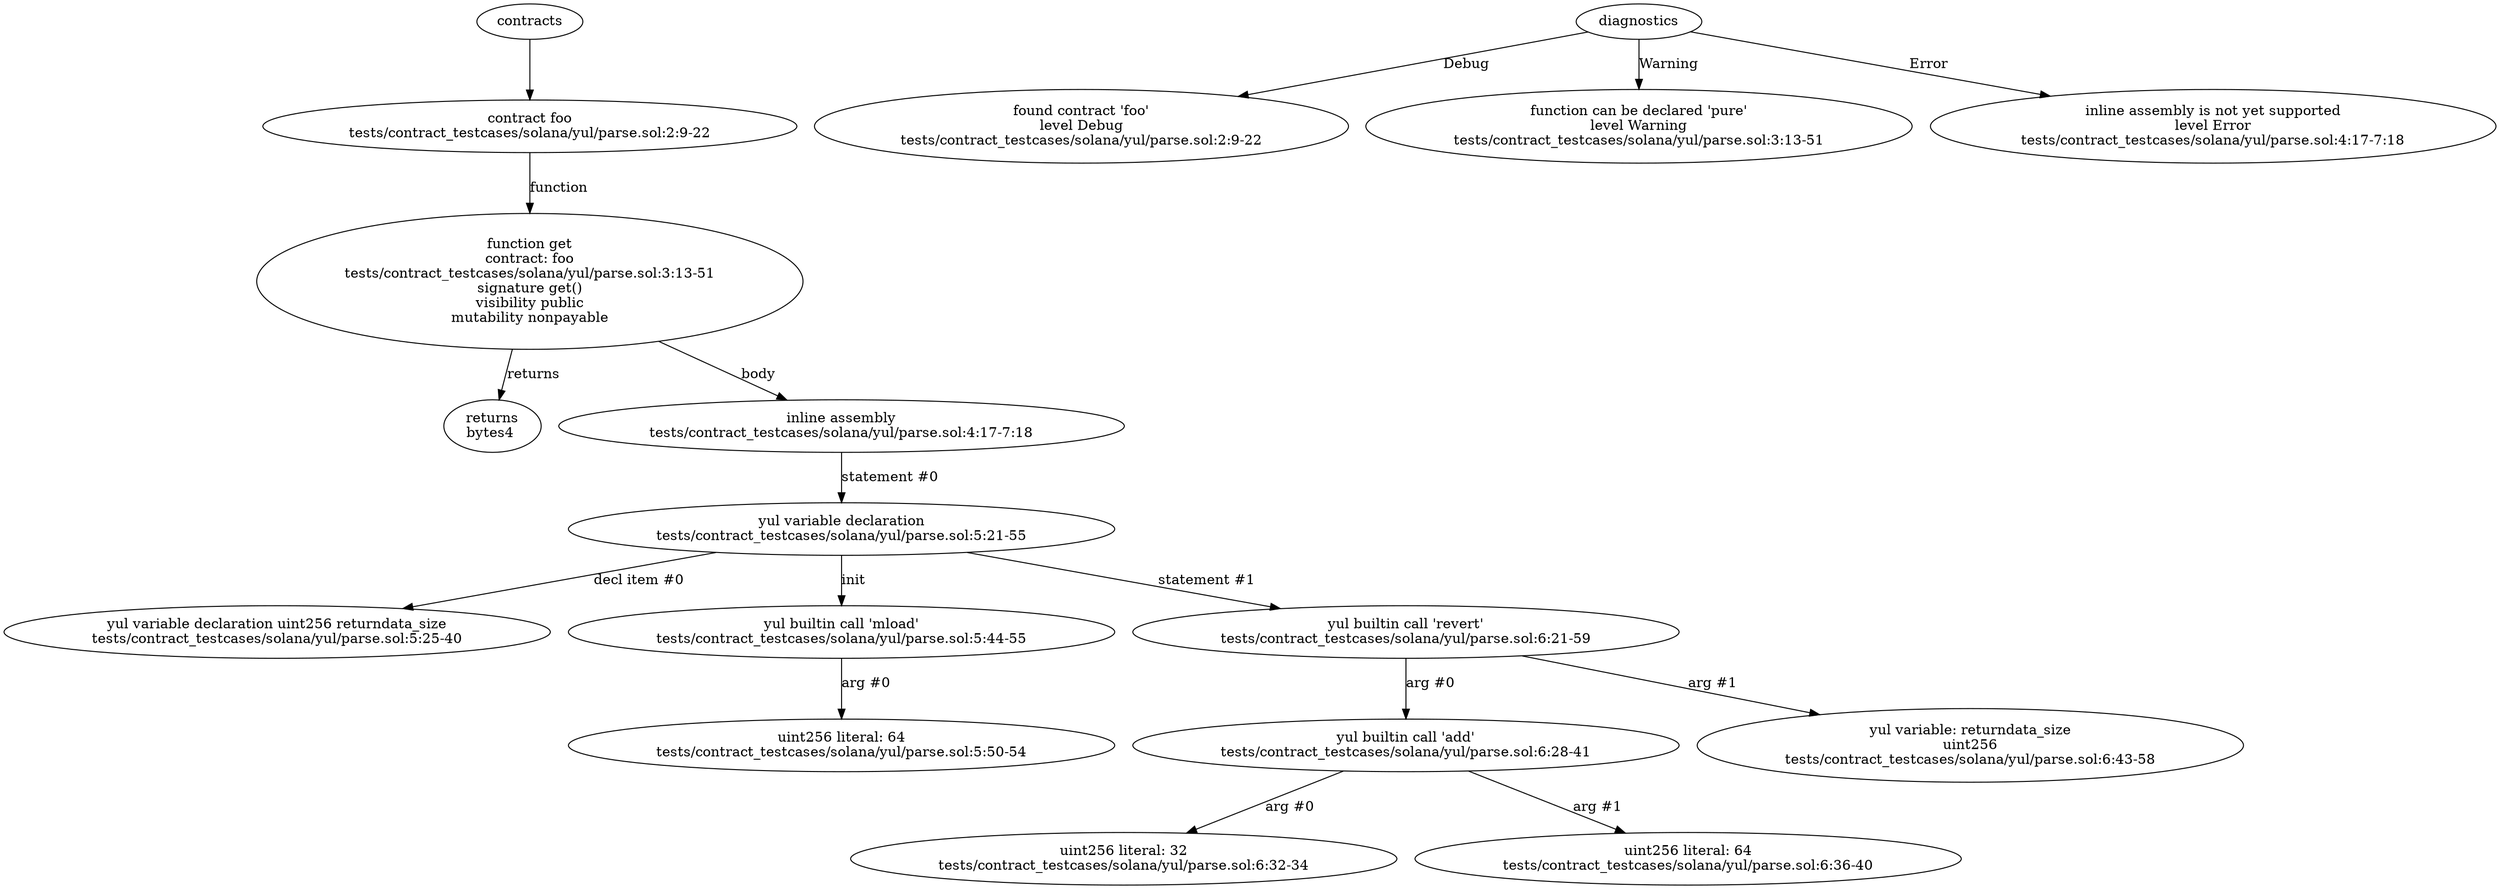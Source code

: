 strict digraph "tests/contract_testcases/solana/yul/parse.sol" {
	contract [label="contract foo\ntests/contract_testcases/solana/yul/parse.sol:2:9-22"]
	get [label="function get\ncontract: foo\ntests/contract_testcases/solana/yul/parse.sol:3:13-51\nsignature get()\nvisibility public\nmutability nonpayable"]
	returns [label="returns\nbytes4 "]
	inline_assembly [label="inline assembly\ntests/contract_testcases/solana/yul/parse.sol:4:17-7:18"]
	yul_var_decl [label="yul variable declaration\ntests/contract_testcases/solana/yul/parse.sol:5:21-55"]
	var_decl_item [label="yul variable declaration uint256 returndata_size\ntests/contract_testcases/solana/yul/parse.sol:5:25-40"]
	yul_builtin_call [label="yul builtin call 'mload'\ntests/contract_testcases/solana/yul/parse.sol:5:44-55"]
	yul_number_literal [label="uint256 literal: 64\ntests/contract_testcases/solana/yul/parse.sol:5:50-54"]
	yul_builtin_call_10 [label="yul builtin call 'revert'\ntests/contract_testcases/solana/yul/parse.sol:6:21-59"]
	yul_builtin_call_11 [label="yul builtin call 'add'\ntests/contract_testcases/solana/yul/parse.sol:6:28-41"]
	yul_number_literal_12 [label="uint256 literal: 32\ntests/contract_testcases/solana/yul/parse.sol:6:32-34"]
	yul_number_literal_13 [label="uint256 literal: 64\ntests/contract_testcases/solana/yul/parse.sol:6:36-40"]
	yul_variable [label="yul variable: returndata_size\nuint256\ntests/contract_testcases/solana/yul/parse.sol:6:43-58"]
	diagnostic [label="found contract 'foo'\nlevel Debug\ntests/contract_testcases/solana/yul/parse.sol:2:9-22"]
	diagnostic_17 [label="function can be declared 'pure'\nlevel Warning\ntests/contract_testcases/solana/yul/parse.sol:3:13-51"]
	diagnostic_18 [label="inline assembly is not yet supported\nlevel Error\ntests/contract_testcases/solana/yul/parse.sol:4:17-7:18"]
	contracts -> contract
	contract -> get [label="function"]
	get -> returns [label="returns"]
	get -> inline_assembly [label="body"]
	inline_assembly -> yul_var_decl [label="statement #0"]
	yul_var_decl -> var_decl_item [label="decl item #0"]
	yul_var_decl -> yul_builtin_call [label="init"]
	yul_builtin_call -> yul_number_literal [label="arg #0"]
	yul_var_decl -> yul_builtin_call_10 [label="statement #1"]
	yul_builtin_call_10 -> yul_builtin_call_11 [label="arg #0"]
	yul_builtin_call_11 -> yul_number_literal_12 [label="arg #0"]
	yul_builtin_call_11 -> yul_number_literal_13 [label="arg #1"]
	yul_builtin_call_10 -> yul_variable [label="arg #1"]
	diagnostics -> diagnostic [label="Debug"]
	diagnostics -> diagnostic_17 [label="Warning"]
	diagnostics -> diagnostic_18 [label="Error"]
}
